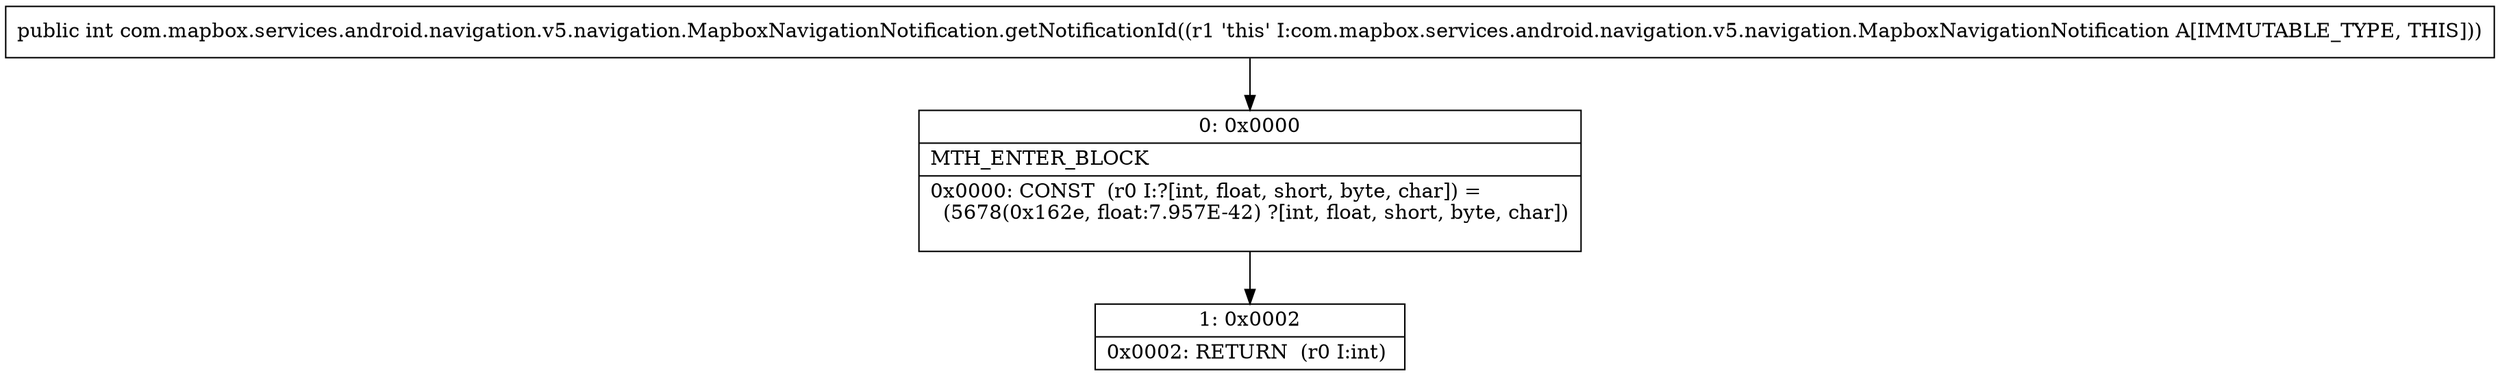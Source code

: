 digraph "CFG forcom.mapbox.services.android.navigation.v5.navigation.MapboxNavigationNotification.getNotificationId()I" {
Node_0 [shape=record,label="{0\:\ 0x0000|MTH_ENTER_BLOCK\l|0x0000: CONST  (r0 I:?[int, float, short, byte, char]) = \l  (5678(0x162e, float:7.957E\-42) ?[int, float, short, byte, char])\l \l}"];
Node_1 [shape=record,label="{1\:\ 0x0002|0x0002: RETURN  (r0 I:int) \l}"];
MethodNode[shape=record,label="{public int com.mapbox.services.android.navigation.v5.navigation.MapboxNavigationNotification.getNotificationId((r1 'this' I:com.mapbox.services.android.navigation.v5.navigation.MapboxNavigationNotification A[IMMUTABLE_TYPE, THIS])) }"];
MethodNode -> Node_0;
Node_0 -> Node_1;
}

